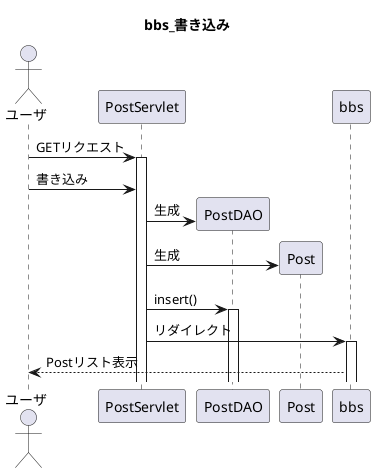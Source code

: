 @startuml
title bbs_書き込み
actor ユーザ
ユーザ -> PostServlet++:GETリクエスト
ユーザ -> PostServlet:書き込み
PostServlet -> PostDAO**:生成
PostServlet -> Post**:生成
PostServlet -> PostDAO++:insert()
PostServlet -> bbs++:リダイレクト
bbs --> ユーザ:Postリスト表示

@enduml